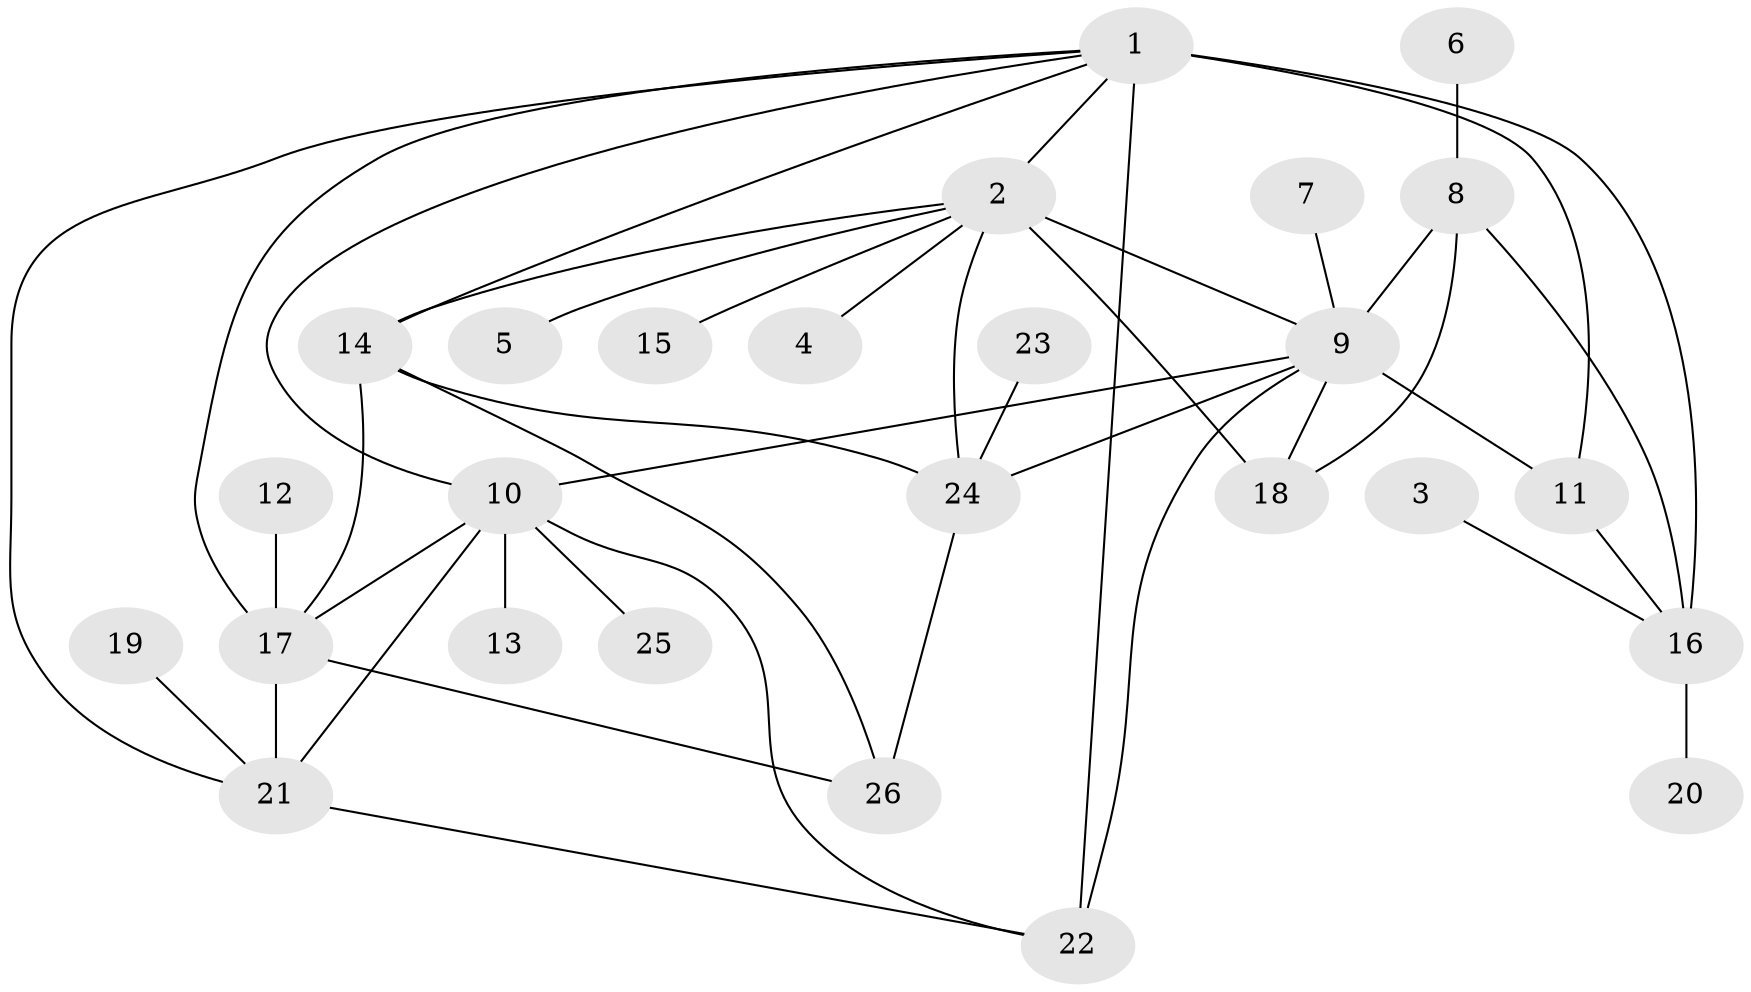 // original degree distribution, {9: 0.03529411764705882, 5: 0.047058823529411764, 7: 0.09411764705882353, 8: 0.023529411764705882, 4: 0.03529411764705882, 6: 0.011764705882352941, 3: 0.047058823529411764, 1: 0.4823529411764706, 2: 0.2235294117647059}
// Generated by graph-tools (version 1.1) at 2025/37/03/04/25 23:37:36]
// undirected, 26 vertices, 43 edges
graph export_dot {
  node [color=gray90,style=filled];
  1;
  2;
  3;
  4;
  5;
  6;
  7;
  8;
  9;
  10;
  11;
  12;
  13;
  14;
  15;
  16;
  17;
  18;
  19;
  20;
  21;
  22;
  23;
  24;
  25;
  26;
  1 -- 2 [weight=1.0];
  1 -- 10 [weight=1.0];
  1 -- 11 [weight=2.0];
  1 -- 14 [weight=1.0];
  1 -- 16 [weight=2.0];
  1 -- 17 [weight=1.0];
  1 -- 21 [weight=1.0];
  1 -- 22 [weight=1.0];
  2 -- 4 [weight=1.0];
  2 -- 5 [weight=1.0];
  2 -- 9 [weight=2.0];
  2 -- 14 [weight=1.0];
  2 -- 15 [weight=1.0];
  2 -- 18 [weight=2.0];
  2 -- 24 [weight=1.0];
  3 -- 16 [weight=1.0];
  6 -- 8 [weight=1.0];
  7 -- 9 [weight=1.0];
  8 -- 9 [weight=3.0];
  8 -- 16 [weight=1.0];
  8 -- 18 [weight=1.0];
  9 -- 10 [weight=1.0];
  9 -- 11 [weight=1.0];
  9 -- 18 [weight=1.0];
  9 -- 22 [weight=2.0];
  9 -- 24 [weight=1.0];
  10 -- 13 [weight=1.0];
  10 -- 17 [weight=1.0];
  10 -- 21 [weight=1.0];
  10 -- 22 [weight=1.0];
  10 -- 25 [weight=1.0];
  11 -- 16 [weight=1.0];
  12 -- 17 [weight=1.0];
  14 -- 17 [weight=1.0];
  14 -- 24 [weight=2.0];
  14 -- 26 [weight=2.0];
  16 -- 20 [weight=1.0];
  17 -- 21 [weight=1.0];
  17 -- 26 [weight=1.0];
  19 -- 21 [weight=1.0];
  21 -- 22 [weight=1.0];
  23 -- 24 [weight=1.0];
  24 -- 26 [weight=1.0];
}
